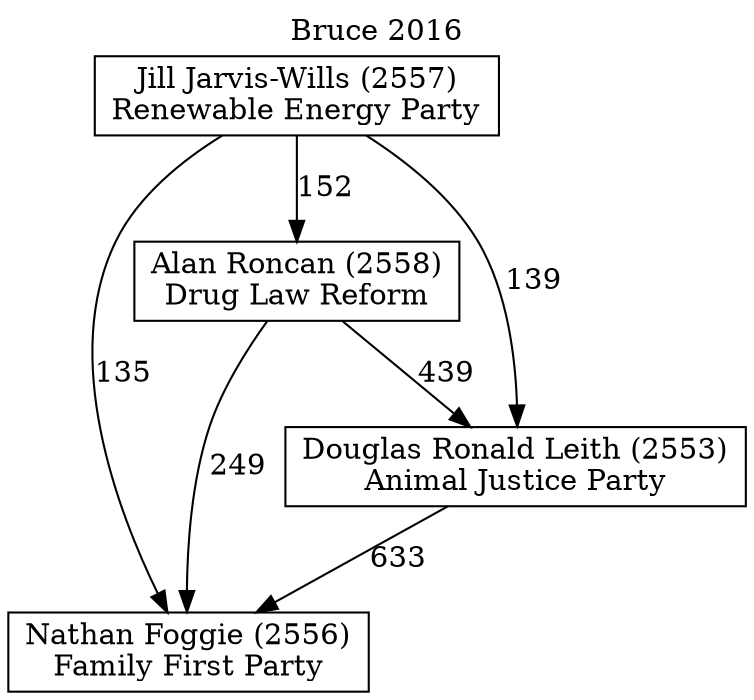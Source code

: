 // House preference flow
digraph "Nathan Foggie (2556)_Bruce_2016" {
	graph [label="Bruce 2016" labelloc=t mclimit=10]
	node [shape=box]
	"Nathan Foggie (2556)" [label="Nathan Foggie (2556)
Family First Party"]
	"Alan Roncan (2558)" [label="Alan Roncan (2558)
Drug Law Reform"]
	"Douglas Ronald Leith (2553)" [label="Douglas Ronald Leith (2553)
Animal Justice Party"]
	"Jill Jarvis-Wills (2557)" [label="Jill Jarvis-Wills (2557)
Renewable Energy Party"]
	"Alan Roncan (2558)" -> "Douglas Ronald Leith (2553)" [label=439]
	"Jill Jarvis-Wills (2557)" -> "Alan Roncan (2558)" [label=152]
	"Jill Jarvis-Wills (2557)" -> "Nathan Foggie (2556)" [label=135]
	"Jill Jarvis-Wills (2557)" -> "Douglas Ronald Leith (2553)" [label=139]
	"Douglas Ronald Leith (2553)" -> "Nathan Foggie (2556)" [label=633]
	"Alan Roncan (2558)" -> "Nathan Foggie (2556)" [label=249]
}
